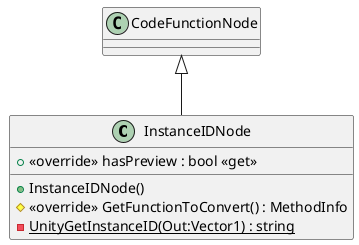 @startuml
class InstanceIDNode {
    + <<override>> hasPreview : bool <<get>>
    + InstanceIDNode()
    # <<override>> GetFunctionToConvert() : MethodInfo
    {static} - UnityGetInstanceID(Out:Vector1) : string
}
CodeFunctionNode <|-- InstanceIDNode
@enduml
